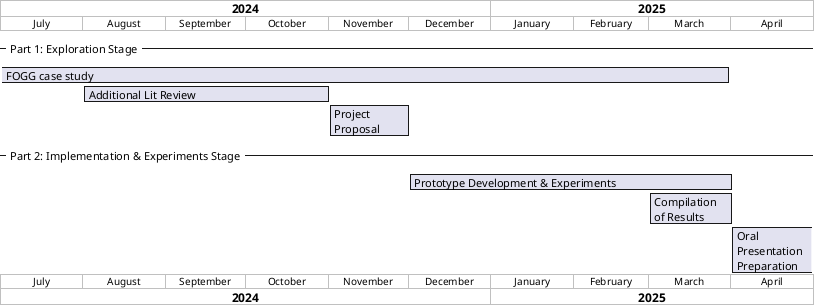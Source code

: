 @startgantt Project Gantt Chart
Print between 2024-07-01 and 2025-05-01
projectscale monthly zoom 2.5
Project starts the 1st of July 2024
-- Part 1: Exploration Stage --
[FOGG case study] starts 2024-07-01
[FOGG case study] ends 2025-03-31

[Additional Lit Review] starts 2024-08-01
[Additional Lit Review] ends 2024-11-01

[Project\nProposal] starts 2024-11-01
[Project\nProposal] ends 2024-12-01
-- Part 2: Implementation & Experiments Stage --
[Prototype Development & Experiments] starts 2024-12-01
[Prototype Development & Experiments] ends 2025-04-01

[Compilation\nof Results] starts 2025-03-01
[Compilation\nof Results] ends 2025-04-01

[Oral\nPresentation\nPreparation] starts 2025-04-01
[Oral\nPresentation\nPreparation] ends 2025-05-01
@endgantt
